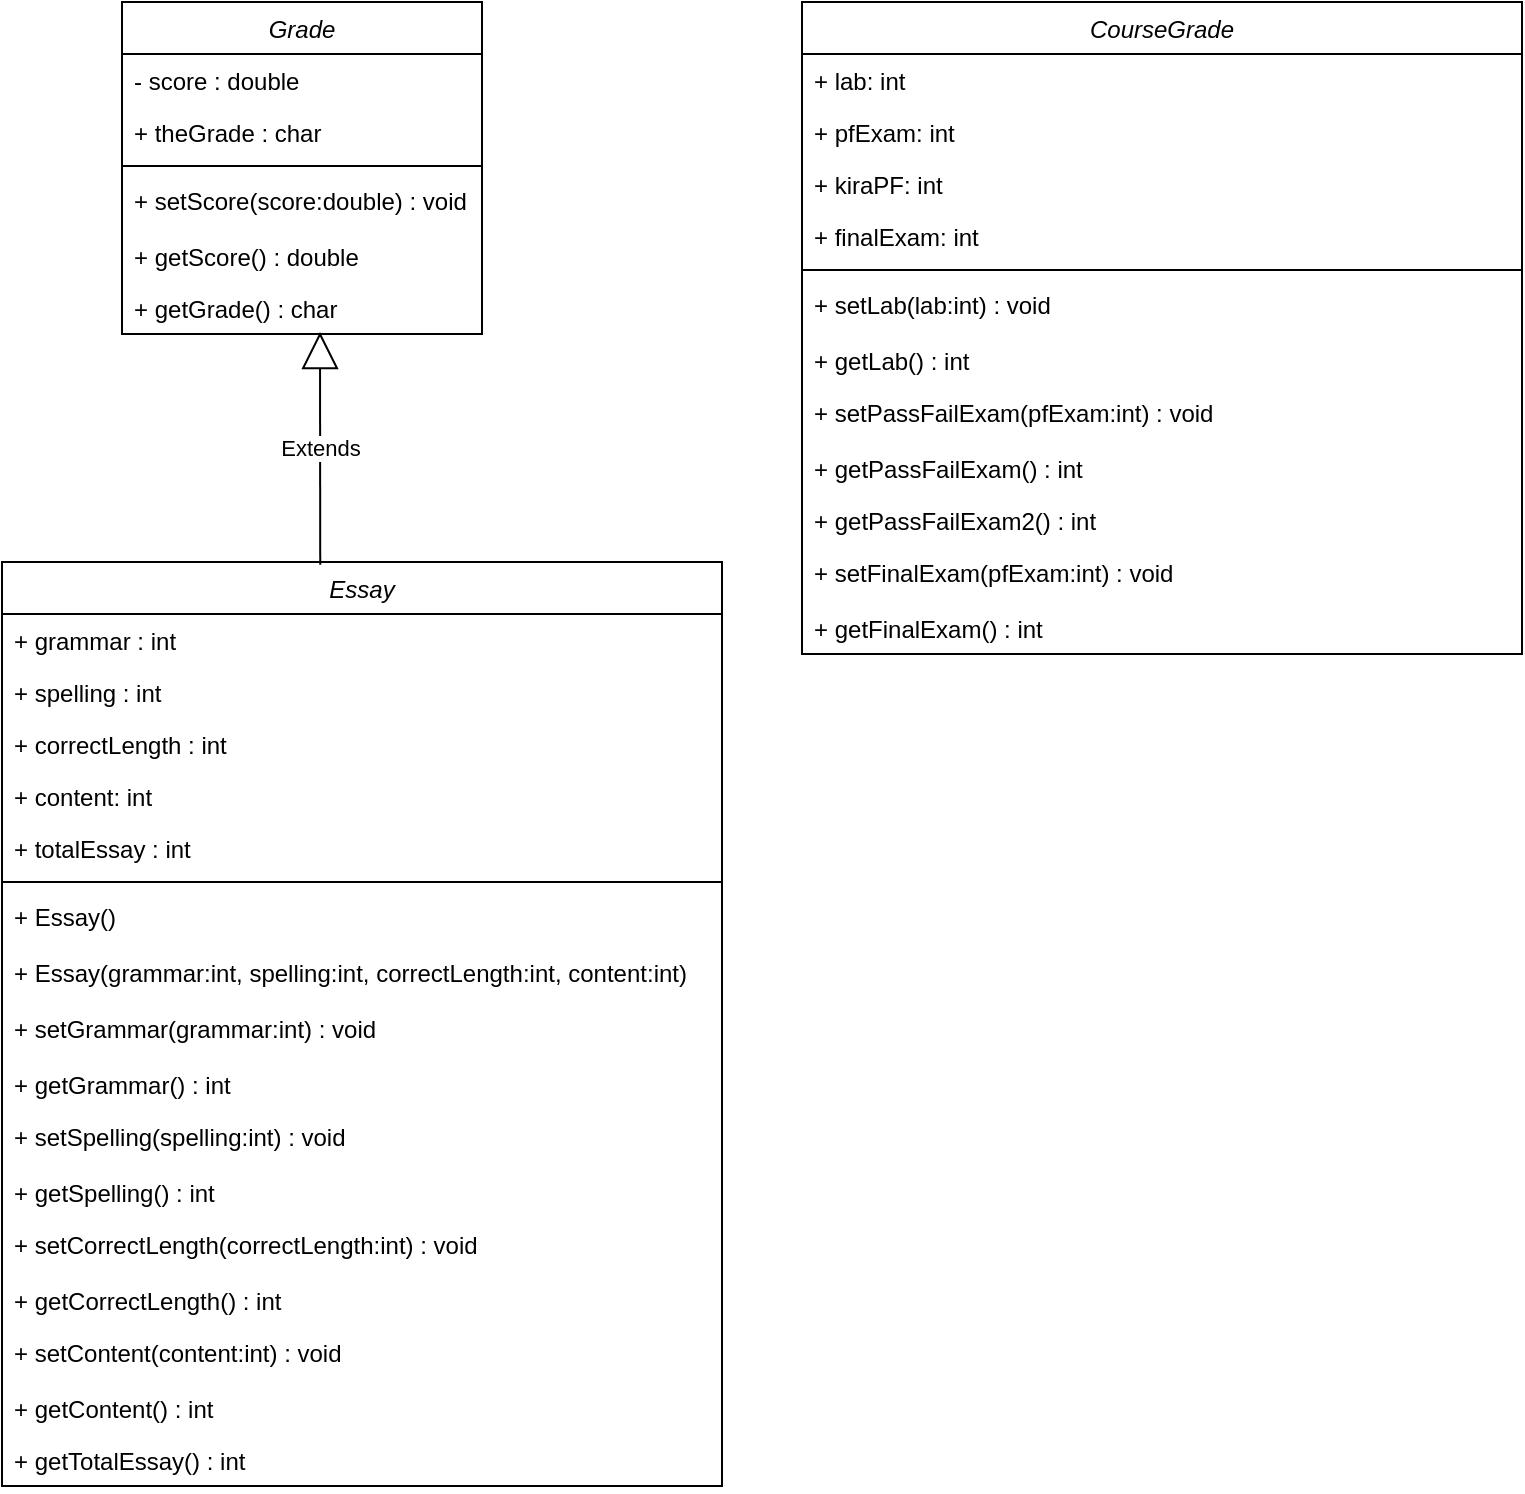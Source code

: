 <mxfile version="13.10.4" type="github">
  <diagram id="C5RBs43oDa-KdzZeNtuy" name="Page-1">
    <mxGraphModel dx="868" dy="482" grid="1" gridSize="10" guides="1" tooltips="1" connect="1" arrows="1" fold="1" page="1" pageScale="1" pageWidth="827" pageHeight="1169" math="0" shadow="0">
      <root>
        <mxCell id="WIyWlLk6GJQsqaUBKTNV-0" />
        <mxCell id="WIyWlLk6GJQsqaUBKTNV-1" parent="WIyWlLk6GJQsqaUBKTNV-0" />
        <mxCell id="koGjO4gcWGi_jtZBAE5D-33" value="Grade" style="swimlane;fontStyle=2;align=center;verticalAlign=top;childLayout=stackLayout;horizontal=1;startSize=26;horizontalStack=0;resizeParent=1;resizeLast=0;collapsible=1;marginBottom=0;rounded=0;shadow=0;strokeWidth=1;" parent="WIyWlLk6GJQsqaUBKTNV-1" vertex="1">
          <mxGeometry x="100" y="40" width="180" height="166" as="geometry">
            <mxRectangle x="230" y="140" width="160" height="26" as="alternateBounds" />
          </mxGeometry>
        </mxCell>
        <mxCell id="koGjO4gcWGi_jtZBAE5D-34" value="- score : double" style="text;align=left;verticalAlign=top;spacingLeft=4;spacingRight=4;overflow=hidden;rotatable=0;points=[[0,0.5],[1,0.5]];portConstraint=eastwest;" parent="koGjO4gcWGi_jtZBAE5D-33" vertex="1">
          <mxGeometry y="26" width="180" height="26" as="geometry" />
        </mxCell>
        <mxCell id="ii8giuLZDVWSkd-_YZAB-0" value="+ theGrade : char" style="text;align=left;verticalAlign=top;spacingLeft=4;spacingRight=4;overflow=hidden;rotatable=0;points=[[0,0.5],[1,0.5]];portConstraint=eastwest;" vertex="1" parent="koGjO4gcWGi_jtZBAE5D-33">
          <mxGeometry y="52" width="180" height="26" as="geometry" />
        </mxCell>
        <mxCell id="koGjO4gcWGi_jtZBAE5D-37" value="" style="line;html=1;strokeWidth=1;align=left;verticalAlign=middle;spacingTop=-1;spacingLeft=3;spacingRight=3;rotatable=0;labelPosition=right;points=[];portConstraint=eastwest;" parent="koGjO4gcWGi_jtZBAE5D-33" vertex="1">
          <mxGeometry y="78" width="180" height="8" as="geometry" />
        </mxCell>
        <mxCell id="koGjO4gcWGi_jtZBAE5D-40" value="+ setScore(score:double) : void" style="text;align=left;verticalAlign=top;spacingLeft=4;spacingRight=4;overflow=hidden;rotatable=0;points=[[0,0.5],[1,0.5]];portConstraint=eastwest;" parent="koGjO4gcWGi_jtZBAE5D-33" vertex="1">
          <mxGeometry y="86" width="180" height="28" as="geometry" />
        </mxCell>
        <mxCell id="koGjO4gcWGi_jtZBAE5D-41" value="+ getScore() : double" style="text;align=left;verticalAlign=top;spacingLeft=4;spacingRight=4;overflow=hidden;rotatable=0;points=[[0,0.5],[1,0.5]];portConstraint=eastwest;" parent="koGjO4gcWGi_jtZBAE5D-33" vertex="1">
          <mxGeometry y="114" width="180" height="26" as="geometry" />
        </mxCell>
        <mxCell id="koGjO4gcWGi_jtZBAE5D-45" value="+ getGrade() : char" style="text;align=left;verticalAlign=top;spacingLeft=4;spacingRight=4;overflow=hidden;rotatable=0;points=[[0,0.5],[1,0.5]];portConstraint=eastwest;" parent="koGjO4gcWGi_jtZBAE5D-33" vertex="1">
          <mxGeometry y="140" width="180" height="26" as="geometry" />
        </mxCell>
        <mxCell id="koGjO4gcWGi_jtZBAE5D-46" value="Essay" style="swimlane;fontStyle=2;align=center;verticalAlign=top;childLayout=stackLayout;horizontal=1;startSize=26;horizontalStack=0;resizeParent=1;resizeLast=0;collapsible=1;marginBottom=0;rounded=0;shadow=0;strokeWidth=1;" parent="WIyWlLk6GJQsqaUBKTNV-1" vertex="1">
          <mxGeometry x="40" y="320" width="360" height="462" as="geometry">
            <mxRectangle x="230" y="140" width="160" height="26" as="alternateBounds" />
          </mxGeometry>
        </mxCell>
        <mxCell id="koGjO4gcWGi_jtZBAE5D-47" value="+ grammar : int" style="text;align=left;verticalAlign=top;spacingLeft=4;spacingRight=4;overflow=hidden;rotatable=0;points=[[0,0.5],[1,0.5]];portConstraint=eastwest;" parent="koGjO4gcWGi_jtZBAE5D-46" vertex="1">
          <mxGeometry y="26" width="360" height="26" as="geometry" />
        </mxCell>
        <mxCell id="ii8giuLZDVWSkd-_YZAB-2" value="+ spelling : int" style="text;align=left;verticalAlign=top;spacingLeft=4;spacingRight=4;overflow=hidden;rotatable=0;points=[[0,0.5],[1,0.5]];portConstraint=eastwest;" vertex="1" parent="koGjO4gcWGi_jtZBAE5D-46">
          <mxGeometry y="52" width="360" height="26" as="geometry" />
        </mxCell>
        <mxCell id="ii8giuLZDVWSkd-_YZAB-3" value="+ correctLength : int" style="text;align=left;verticalAlign=top;spacingLeft=4;spacingRight=4;overflow=hidden;rotatable=0;points=[[0,0.5],[1,0.5]];portConstraint=eastwest;" vertex="1" parent="koGjO4gcWGi_jtZBAE5D-46">
          <mxGeometry y="78" width="360" height="26" as="geometry" />
        </mxCell>
        <mxCell id="ii8giuLZDVWSkd-_YZAB-4" value="+ content: int" style="text;align=left;verticalAlign=top;spacingLeft=4;spacingRight=4;overflow=hidden;rotatable=0;points=[[0,0.5],[1,0.5]];portConstraint=eastwest;" vertex="1" parent="koGjO4gcWGi_jtZBAE5D-46">
          <mxGeometry y="104" width="360" height="26" as="geometry" />
        </mxCell>
        <mxCell id="ii8giuLZDVWSkd-_YZAB-5" value="+ totalEssay : int" style="text;align=left;verticalAlign=top;spacingLeft=4;spacingRight=4;overflow=hidden;rotatable=0;points=[[0,0.5],[1,0.5]];portConstraint=eastwest;" vertex="1" parent="koGjO4gcWGi_jtZBAE5D-46">
          <mxGeometry y="130" width="360" height="26" as="geometry" />
        </mxCell>
        <mxCell id="koGjO4gcWGi_jtZBAE5D-48" value="" style="line;html=1;strokeWidth=1;align=left;verticalAlign=middle;spacingTop=-1;spacingLeft=3;spacingRight=3;rotatable=0;labelPosition=right;points=[];portConstraint=eastwest;" parent="koGjO4gcWGi_jtZBAE5D-46" vertex="1">
          <mxGeometry y="156" width="360" height="8" as="geometry" />
        </mxCell>
        <mxCell id="koGjO4gcWGi_jtZBAE5D-49" value="+ Essay()" style="text;align=left;verticalAlign=top;spacingLeft=4;spacingRight=4;overflow=hidden;rotatable=0;points=[[0,0.5],[1,0.5]];portConstraint=eastwest;" parent="koGjO4gcWGi_jtZBAE5D-46" vertex="1">
          <mxGeometry y="164" width="360" height="28" as="geometry" />
        </mxCell>
        <mxCell id="koGjO4gcWGi_jtZBAE5D-50" value="+ Essay(grammar:int, spelling:int, correctLength:int, content:int)" style="text;align=left;verticalAlign=top;spacingLeft=4;spacingRight=4;overflow=hidden;rotatable=0;points=[[0,0.5],[1,0.5]];portConstraint=eastwest;" parent="koGjO4gcWGi_jtZBAE5D-46" vertex="1">
          <mxGeometry y="192" width="360" height="28" as="geometry" />
        </mxCell>
        <mxCell id="koGjO4gcWGi_jtZBAE5D-51" value="+ setGrammar(grammar:int) : void" style="text;align=left;verticalAlign=top;spacingLeft=4;spacingRight=4;overflow=hidden;rotatable=0;points=[[0,0.5],[1,0.5]];portConstraint=eastwest;" parent="koGjO4gcWGi_jtZBAE5D-46" vertex="1">
          <mxGeometry y="220" width="360" height="28" as="geometry" />
        </mxCell>
        <mxCell id="koGjO4gcWGi_jtZBAE5D-52" value="+ getGrammar() : int" style="text;align=left;verticalAlign=top;spacingLeft=4;spacingRight=4;overflow=hidden;rotatable=0;points=[[0,0.5],[1,0.5]];portConstraint=eastwest;" parent="koGjO4gcWGi_jtZBAE5D-46" vertex="1">
          <mxGeometry y="248" width="360" height="26" as="geometry" />
        </mxCell>
        <mxCell id="koGjO4gcWGi_jtZBAE5D-53" value="+ setSpelling(spelling:int) : void" style="text;align=left;verticalAlign=top;spacingLeft=4;spacingRight=4;overflow=hidden;rotatable=0;points=[[0,0.5],[1,0.5]];portConstraint=eastwest;" parent="koGjO4gcWGi_jtZBAE5D-46" vertex="1">
          <mxGeometry y="274" width="360" height="28" as="geometry" />
        </mxCell>
        <mxCell id="koGjO4gcWGi_jtZBAE5D-54" value="+ getSpelling() : int" style="text;align=left;verticalAlign=top;spacingLeft=4;spacingRight=4;overflow=hidden;rotatable=0;points=[[0,0.5],[1,0.5]];portConstraint=eastwest;" parent="koGjO4gcWGi_jtZBAE5D-46" vertex="1">
          <mxGeometry y="302" width="360" height="26" as="geometry" />
        </mxCell>
        <mxCell id="ii8giuLZDVWSkd-_YZAB-6" value="+ setCorrectLength(correctLength:int) : void" style="text;align=left;verticalAlign=top;spacingLeft=4;spacingRight=4;overflow=hidden;rotatable=0;points=[[0,0.5],[1,0.5]];portConstraint=eastwest;" vertex="1" parent="koGjO4gcWGi_jtZBAE5D-46">
          <mxGeometry y="328" width="360" height="28" as="geometry" />
        </mxCell>
        <mxCell id="ii8giuLZDVWSkd-_YZAB-7" value="+ getCorrectLength() : int" style="text;align=left;verticalAlign=top;spacingLeft=4;spacingRight=4;overflow=hidden;rotatable=0;points=[[0,0.5],[1,0.5]];portConstraint=eastwest;" vertex="1" parent="koGjO4gcWGi_jtZBAE5D-46">
          <mxGeometry y="356" width="360" height="26" as="geometry" />
        </mxCell>
        <mxCell id="ii8giuLZDVWSkd-_YZAB-8" value="+ setContent(content:int) : void" style="text;align=left;verticalAlign=top;spacingLeft=4;spacingRight=4;overflow=hidden;rotatable=0;points=[[0,0.5],[1,0.5]];portConstraint=eastwest;" vertex="1" parent="koGjO4gcWGi_jtZBAE5D-46">
          <mxGeometry y="382" width="360" height="28" as="geometry" />
        </mxCell>
        <mxCell id="ii8giuLZDVWSkd-_YZAB-9" value="+ getContent() : int" style="text;align=left;verticalAlign=top;spacingLeft=4;spacingRight=4;overflow=hidden;rotatable=0;points=[[0,0.5],[1,0.5]];portConstraint=eastwest;" vertex="1" parent="koGjO4gcWGi_jtZBAE5D-46">
          <mxGeometry y="410" width="360" height="26" as="geometry" />
        </mxCell>
        <mxCell id="ii8giuLZDVWSkd-_YZAB-10" value="+ getTotalEssay() : int" style="text;align=left;verticalAlign=top;spacingLeft=4;spacingRight=4;overflow=hidden;rotatable=0;points=[[0,0.5],[1,0.5]];portConstraint=eastwest;" vertex="1" parent="koGjO4gcWGi_jtZBAE5D-46">
          <mxGeometry y="436" width="360" height="26" as="geometry" />
        </mxCell>
        <mxCell id="koGjO4gcWGi_jtZBAE5D-55" value="CourseGrade" style="swimlane;fontStyle=2;align=center;verticalAlign=top;childLayout=stackLayout;horizontal=1;startSize=26;horizontalStack=0;resizeParent=1;resizeLast=0;collapsible=1;marginBottom=0;rounded=0;shadow=0;strokeWidth=1;" parent="WIyWlLk6GJQsqaUBKTNV-1" vertex="1">
          <mxGeometry x="440" y="40" width="360" height="326" as="geometry">
            <mxRectangle x="230" y="140" width="160" height="26" as="alternateBounds" />
          </mxGeometry>
        </mxCell>
        <mxCell id="koGjO4gcWGi_jtZBAE5D-56" value="+ lab: int" style="text;align=left;verticalAlign=top;spacingLeft=4;spacingRight=4;overflow=hidden;rotatable=0;points=[[0,0.5],[1,0.5]];portConstraint=eastwest;" parent="koGjO4gcWGi_jtZBAE5D-55" vertex="1">
          <mxGeometry y="26" width="360" height="26" as="geometry" />
        </mxCell>
        <mxCell id="koGjO4gcWGi_jtZBAE5D-57" value="+ pfExam: int" style="text;align=left;verticalAlign=top;spacingLeft=4;spacingRight=4;overflow=hidden;rotatable=0;points=[[0,0.5],[1,0.5]];portConstraint=eastwest;" parent="koGjO4gcWGi_jtZBAE5D-55" vertex="1">
          <mxGeometry y="52" width="360" height="26" as="geometry" />
        </mxCell>
        <mxCell id="ii8giuLZDVWSkd-_YZAB-11" value="+ kiraPF: int" style="text;align=left;verticalAlign=top;spacingLeft=4;spacingRight=4;overflow=hidden;rotatable=0;points=[[0,0.5],[1,0.5]];portConstraint=eastwest;" vertex="1" parent="koGjO4gcWGi_jtZBAE5D-55">
          <mxGeometry y="78" width="360" height="26" as="geometry" />
        </mxCell>
        <mxCell id="ii8giuLZDVWSkd-_YZAB-12" value="+ finalExam: int" style="text;align=left;verticalAlign=top;spacingLeft=4;spacingRight=4;overflow=hidden;rotatable=0;points=[[0,0.5],[1,0.5]];portConstraint=eastwest;" vertex="1" parent="koGjO4gcWGi_jtZBAE5D-55">
          <mxGeometry y="104" width="360" height="26" as="geometry" />
        </mxCell>
        <mxCell id="koGjO4gcWGi_jtZBAE5D-58" value="" style="line;html=1;strokeWidth=1;align=left;verticalAlign=middle;spacingTop=-1;spacingLeft=3;spacingRight=3;rotatable=0;labelPosition=right;points=[];portConstraint=eastwest;" parent="koGjO4gcWGi_jtZBAE5D-55" vertex="1">
          <mxGeometry y="130" width="360" height="8" as="geometry" />
        </mxCell>
        <mxCell id="koGjO4gcWGi_jtZBAE5D-61" value="+ setLab(lab:int) : void" style="text;align=left;verticalAlign=top;spacingLeft=4;spacingRight=4;overflow=hidden;rotatable=0;points=[[0,0.5],[1,0.5]];portConstraint=eastwest;" parent="koGjO4gcWGi_jtZBAE5D-55" vertex="1">
          <mxGeometry y="138" width="360" height="28" as="geometry" />
        </mxCell>
        <mxCell id="koGjO4gcWGi_jtZBAE5D-62" value="+ getLab() : int" style="text;align=left;verticalAlign=top;spacingLeft=4;spacingRight=4;overflow=hidden;rotatable=0;points=[[0,0.5],[1,0.5]];portConstraint=eastwest;" parent="koGjO4gcWGi_jtZBAE5D-55" vertex="1">
          <mxGeometry y="166" width="360" height="26" as="geometry" />
        </mxCell>
        <mxCell id="ii8giuLZDVWSkd-_YZAB-13" value="+ setPassFailExam(pfExam:int) : void" style="text;align=left;verticalAlign=top;spacingLeft=4;spacingRight=4;overflow=hidden;rotatable=0;points=[[0,0.5],[1,0.5]];portConstraint=eastwest;" vertex="1" parent="koGjO4gcWGi_jtZBAE5D-55">
          <mxGeometry y="192" width="360" height="28" as="geometry" />
        </mxCell>
        <mxCell id="koGjO4gcWGi_jtZBAE5D-63" value="+ getPassFailExam() : int" style="text;align=left;verticalAlign=top;spacingLeft=4;spacingRight=4;overflow=hidden;rotatable=0;points=[[0,0.5],[1,0.5]];portConstraint=eastwest;" parent="koGjO4gcWGi_jtZBAE5D-55" vertex="1">
          <mxGeometry y="220" width="360" height="26" as="geometry" />
        </mxCell>
        <mxCell id="ii8giuLZDVWSkd-_YZAB-14" value="+ getPassFailExam2() : int" style="text;align=left;verticalAlign=top;spacingLeft=4;spacingRight=4;overflow=hidden;rotatable=0;points=[[0,0.5],[1,0.5]];portConstraint=eastwest;" vertex="1" parent="koGjO4gcWGi_jtZBAE5D-55">
          <mxGeometry y="246" width="360" height="26" as="geometry" />
        </mxCell>
        <mxCell id="ii8giuLZDVWSkd-_YZAB-15" value="+ setFinalExam(pfExam:int) : void" style="text;align=left;verticalAlign=top;spacingLeft=4;spacingRight=4;overflow=hidden;rotatable=0;points=[[0,0.5],[1,0.5]];portConstraint=eastwest;" vertex="1" parent="koGjO4gcWGi_jtZBAE5D-55">
          <mxGeometry y="272" width="360" height="28" as="geometry" />
        </mxCell>
        <mxCell id="ii8giuLZDVWSkd-_YZAB-16" value="+ getFinalExam() : int" style="text;align=left;verticalAlign=top;spacingLeft=4;spacingRight=4;overflow=hidden;rotatable=0;points=[[0,0.5],[1,0.5]];portConstraint=eastwest;" vertex="1" parent="koGjO4gcWGi_jtZBAE5D-55">
          <mxGeometry y="300" width="360" height="26" as="geometry" />
        </mxCell>
        <mxCell id="koGjO4gcWGi_jtZBAE5D-65" value="Extends" style="endArrow=block;endSize=16;endFill=0;html=1;entryX=0.55;entryY=0.962;entryDx=0;entryDy=0;entryPerimeter=0;exitX=0.442;exitY=0.003;exitDx=0;exitDy=0;exitPerimeter=0;" parent="WIyWlLk6GJQsqaUBKTNV-1" source="koGjO4gcWGi_jtZBAE5D-46" target="koGjO4gcWGi_jtZBAE5D-45" edge="1">
          <mxGeometry width="160" relative="1" as="geometry">
            <mxPoint x="430" y="141" as="sourcePoint" />
            <mxPoint x="220" y="131" as="targetPoint" />
          </mxGeometry>
        </mxCell>
      </root>
    </mxGraphModel>
  </diagram>
</mxfile>
